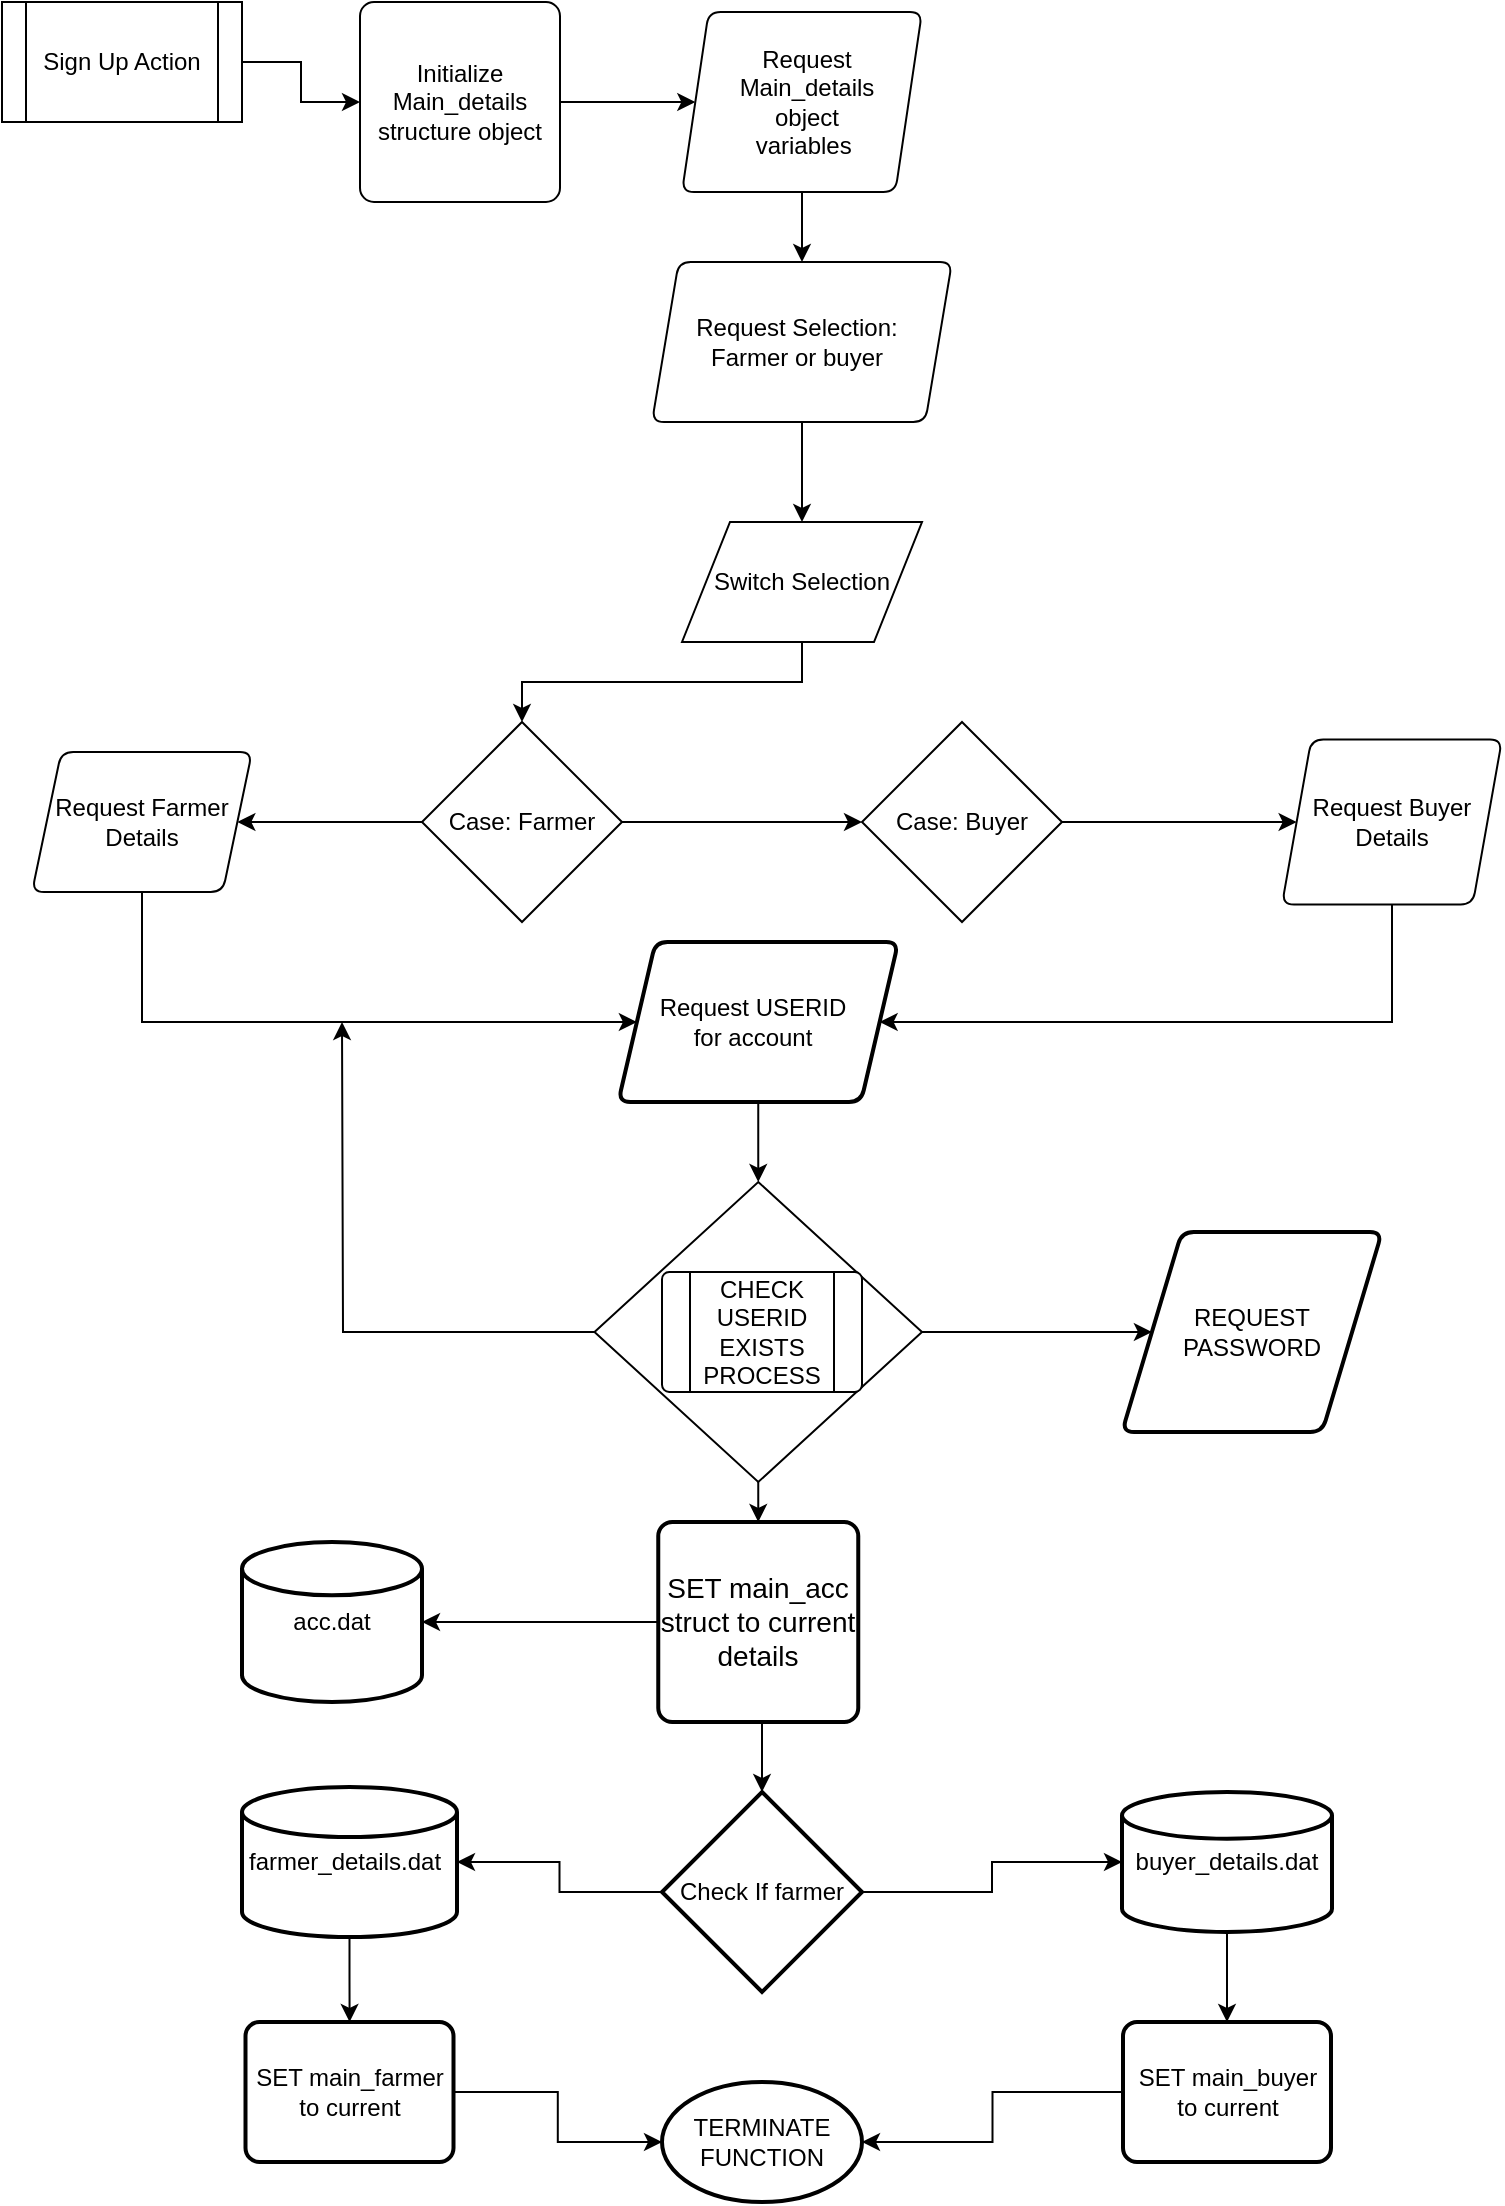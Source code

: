 <mxfile version="13.1.3" type="github"><diagram id="C5RBs43oDa-KdzZeNtuy" name="Page-1"><mxGraphModel dx="1730" dy="885" grid="1" gridSize="10" guides="1" tooltips="1" connect="1" arrows="1" fold="1" page="1" pageScale="1" pageWidth="827" pageHeight="1169" math="0" shadow="0"><root><mxCell id="WIyWlLk6GJQsqaUBKTNV-0"/><mxCell id="WIyWlLk6GJQsqaUBKTNV-1" parent="WIyWlLk6GJQsqaUBKTNV-0"/><mxCell id="VbChTKFuJ5i-f_LWvNHz-31" value="" style="edgeStyle=orthogonalEdgeStyle;rounded=0;orthogonalLoop=1;jettySize=auto;html=1;" edge="1" parent="WIyWlLk6GJQsqaUBKTNV-1" source="VbChTKFuJ5i-f_LWvNHz-0" target="VbChTKFuJ5i-f_LWvNHz-2"><mxGeometry relative="1" as="geometry"/></mxCell><mxCell id="VbChTKFuJ5i-f_LWvNHz-0" value="Sign Up Action" style="shape=process;whiteSpace=wrap;html=1;backgroundOutline=1;" vertex="1" parent="WIyWlLk6GJQsqaUBKTNV-1"><mxGeometry x="50" y="30" width="120" height="60" as="geometry"/></mxCell><mxCell id="VbChTKFuJ5i-f_LWvNHz-32" value="" style="edgeStyle=orthogonalEdgeStyle;rounded=0;orthogonalLoop=1;jettySize=auto;html=1;" edge="1" parent="WIyWlLk6GJQsqaUBKTNV-1" source="VbChTKFuJ5i-f_LWvNHz-2" target="VbChTKFuJ5i-f_LWvNHz-3"><mxGeometry relative="1" as="geometry"/></mxCell><mxCell id="VbChTKFuJ5i-f_LWvNHz-2" value="Initialize Main_details structure object" style="rounded=1;whiteSpace=wrap;html=1;absoluteArcSize=1;arcSize=14;strokeWidth=1;" vertex="1" parent="WIyWlLk6GJQsqaUBKTNV-1"><mxGeometry x="229" y="30" width="100" height="100" as="geometry"/></mxCell><mxCell id="VbChTKFuJ5i-f_LWvNHz-33" value="" style="edgeStyle=orthogonalEdgeStyle;rounded=0;orthogonalLoop=1;jettySize=auto;html=1;" edge="1" parent="WIyWlLk6GJQsqaUBKTNV-1" source="VbChTKFuJ5i-f_LWvNHz-3" target="VbChTKFuJ5i-f_LWvNHz-7"><mxGeometry relative="1" as="geometry"/></mxCell><mxCell id="VbChTKFuJ5i-f_LWvNHz-3" value="Request Main_details object variables&amp;nbsp;" style="shape=parallelogram;html=1;strokeWidth=1;perimeter=parallelogramPerimeter;whiteSpace=wrap;rounded=1;arcSize=12;size=0.111;spacingLeft=20;spacingRight=15;" vertex="1" parent="WIyWlLk6GJQsqaUBKTNV-1"><mxGeometry x="390" y="35" width="120" height="90" as="geometry"/></mxCell><mxCell id="VbChTKFuJ5i-f_LWvNHz-35" value="" style="edgeStyle=orthogonalEdgeStyle;rounded=0;orthogonalLoop=1;jettySize=auto;html=1;" edge="1" parent="WIyWlLk6GJQsqaUBKTNV-1" source="VbChTKFuJ5i-f_LWvNHz-7" target="VbChTKFuJ5i-f_LWvNHz-8"><mxGeometry relative="1" as="geometry"/></mxCell><mxCell id="VbChTKFuJ5i-f_LWvNHz-7" value="Request Selection: Farmer or buyer" style="shape=parallelogram;html=1;strokeWidth=1;perimeter=parallelogramPerimeter;whiteSpace=wrap;rounded=1;arcSize=12;size=0.089;spacingLeft=15;spacingRight=20;" vertex="1" parent="WIyWlLk6GJQsqaUBKTNV-1"><mxGeometry x="375" y="160" width="150" height="80" as="geometry"/></mxCell><mxCell id="VbChTKFuJ5i-f_LWvNHz-17" style="edgeStyle=orthogonalEdgeStyle;rounded=0;orthogonalLoop=1;jettySize=auto;html=1;exitX=0.5;exitY=1;exitDx=0;exitDy=0;" edge="1" parent="WIyWlLk6GJQsqaUBKTNV-1" source="VbChTKFuJ5i-f_LWvNHz-8" target="VbChTKFuJ5i-f_LWvNHz-13"><mxGeometry relative="1" as="geometry"><Array as="points"><mxPoint x="450" y="370"/><mxPoint x="310" y="370"/></Array></mxGeometry></mxCell><mxCell id="VbChTKFuJ5i-f_LWvNHz-8" value="Switch Selection" style="shape=parallelogram;perimeter=parallelogramPerimeter;whiteSpace=wrap;html=1;" vertex="1" parent="WIyWlLk6GJQsqaUBKTNV-1"><mxGeometry x="390" y="290" width="120" height="60" as="geometry"/></mxCell><mxCell id="VbChTKFuJ5i-f_LWvNHz-18" style="edgeStyle=orthogonalEdgeStyle;rounded=0;orthogonalLoop=1;jettySize=auto;html=1;exitX=1;exitY=0.5;exitDx=0;exitDy=0;exitPerimeter=0;entryX=0;entryY=0.5;entryDx=0;entryDy=0;entryPerimeter=0;" edge="1" parent="WIyWlLk6GJQsqaUBKTNV-1" source="VbChTKFuJ5i-f_LWvNHz-13" target="VbChTKFuJ5i-f_LWvNHz-16"><mxGeometry relative="1" as="geometry"/></mxCell><mxCell id="VbChTKFuJ5i-f_LWvNHz-19" style="edgeStyle=orthogonalEdgeStyle;rounded=0;orthogonalLoop=1;jettySize=auto;html=1;exitX=0;exitY=0.5;exitDx=0;exitDy=0;exitPerimeter=0;entryX=1;entryY=0.5;entryDx=0;entryDy=0;" edge="1" parent="WIyWlLk6GJQsqaUBKTNV-1" source="VbChTKFuJ5i-f_LWvNHz-13" target="VbChTKFuJ5i-f_LWvNHz-15"><mxGeometry relative="1" as="geometry"/></mxCell><mxCell id="VbChTKFuJ5i-f_LWvNHz-13" value="Case: Farmer" style="strokeWidth=1;html=1;shape=mxgraph.flowchart.decision;whiteSpace=wrap;" vertex="1" parent="WIyWlLk6GJQsqaUBKTNV-1"><mxGeometry x="260" y="390" width="100" height="100" as="geometry"/></mxCell><mxCell id="VbChTKFuJ5i-f_LWvNHz-23" style="edgeStyle=orthogonalEdgeStyle;rounded=0;orthogonalLoop=1;jettySize=auto;html=1;exitX=0.5;exitY=1;exitDx=0;exitDy=0;entryX=0;entryY=0.5;entryDx=0;entryDy=0;" edge="1" parent="WIyWlLk6GJQsqaUBKTNV-1" source="VbChTKFuJ5i-f_LWvNHz-15" target="VbChTKFuJ5i-f_LWvNHz-22"><mxGeometry relative="1" as="geometry"><Array as="points"><mxPoint x="120" y="540"/></Array></mxGeometry></mxCell><mxCell id="VbChTKFuJ5i-f_LWvNHz-15" value="Request Farmer Details" style="shape=parallelogram;html=1;strokeWidth=1;perimeter=parallelogramPerimeter;whiteSpace=wrap;rounded=1;arcSize=12;size=0.133;" vertex="1" parent="WIyWlLk6GJQsqaUBKTNV-1"><mxGeometry x="65" y="405" width="110" height="70" as="geometry"/></mxCell><mxCell id="VbChTKFuJ5i-f_LWvNHz-21" style="edgeStyle=orthogonalEdgeStyle;rounded=0;orthogonalLoop=1;jettySize=auto;html=1;exitX=1;exitY=0.5;exitDx=0;exitDy=0;exitPerimeter=0;entryX=0;entryY=0.5;entryDx=0;entryDy=0;" edge="1" parent="WIyWlLk6GJQsqaUBKTNV-1" source="VbChTKFuJ5i-f_LWvNHz-16" target="VbChTKFuJ5i-f_LWvNHz-20"><mxGeometry relative="1" as="geometry"/></mxCell><mxCell id="VbChTKFuJ5i-f_LWvNHz-16" value="Case: Buyer" style="strokeWidth=1;html=1;shape=mxgraph.flowchart.decision;whiteSpace=wrap;" vertex="1" parent="WIyWlLk6GJQsqaUBKTNV-1"><mxGeometry x="480" y="390" width="100" height="100" as="geometry"/></mxCell><mxCell id="VbChTKFuJ5i-f_LWvNHz-24" style="edgeStyle=orthogonalEdgeStyle;rounded=0;orthogonalLoop=1;jettySize=auto;html=1;entryX=1;entryY=0.5;entryDx=0;entryDy=0;" edge="1" parent="WIyWlLk6GJQsqaUBKTNV-1" source="VbChTKFuJ5i-f_LWvNHz-20" target="VbChTKFuJ5i-f_LWvNHz-22"><mxGeometry relative="1" as="geometry"><Array as="points"><mxPoint x="745" y="540"/><mxPoint x="491" y="540"/></Array></mxGeometry></mxCell><mxCell id="VbChTKFuJ5i-f_LWvNHz-20" value="Request Buyer Details" style="shape=parallelogram;html=1;strokeWidth=1;perimeter=parallelogramPerimeter;whiteSpace=wrap;rounded=1;arcSize=12;size=0.133;" vertex="1" parent="WIyWlLk6GJQsqaUBKTNV-1"><mxGeometry x="690" y="398.75" width="110" height="82.5" as="geometry"/></mxCell><mxCell id="VbChTKFuJ5i-f_LWvNHz-30" style="edgeStyle=orthogonalEdgeStyle;rounded=0;orthogonalLoop=1;jettySize=auto;html=1;exitX=0.5;exitY=1;exitDx=0;exitDy=0;entryX=0.5;entryY=0;entryDx=0;entryDy=0;" edge="1" parent="WIyWlLk6GJQsqaUBKTNV-1" source="VbChTKFuJ5i-f_LWvNHz-22" target="VbChTKFuJ5i-f_LWvNHz-25"><mxGeometry relative="1" as="geometry"/></mxCell><mxCell id="VbChTKFuJ5i-f_LWvNHz-22" value="Request USERID for account" style="shape=parallelogram;html=1;strokeWidth=2;perimeter=parallelogramPerimeter;whiteSpace=wrap;rounded=1;arcSize=12;size=0.133;spacingLeft=15;spacingRight=20;" vertex="1" parent="WIyWlLk6GJQsqaUBKTNV-1"><mxGeometry x="358.13" y="500" width="140" height="80" as="geometry"/></mxCell><mxCell id="VbChTKFuJ5i-f_LWvNHz-28" style="edgeStyle=orthogonalEdgeStyle;rounded=0;orthogonalLoop=1;jettySize=auto;html=1;" edge="1" parent="WIyWlLk6GJQsqaUBKTNV-1" source="VbChTKFuJ5i-f_LWvNHz-25"><mxGeometry relative="1" as="geometry"><mxPoint x="220" y="540" as="targetPoint"/></mxGeometry></mxCell><mxCell id="VbChTKFuJ5i-f_LWvNHz-39" value="" style="edgeStyle=orthogonalEdgeStyle;rounded=0;orthogonalLoop=1;jettySize=auto;html=1;" edge="1" parent="WIyWlLk6GJQsqaUBKTNV-1" source="VbChTKFuJ5i-f_LWvNHz-25" target="VbChTKFuJ5i-f_LWvNHz-36"><mxGeometry relative="1" as="geometry"/></mxCell><mxCell id="VbChTKFuJ5i-f_LWvNHz-49" style="edgeStyle=orthogonalEdgeStyle;rounded=0;orthogonalLoop=1;jettySize=auto;html=1;exitX=0.5;exitY=1;exitDx=0;exitDy=0;entryX=0.5;entryY=0;entryDx=0;entryDy=0;" edge="1" parent="WIyWlLk6GJQsqaUBKTNV-1" source="VbChTKFuJ5i-f_LWvNHz-25" target="VbChTKFuJ5i-f_LWvNHz-42"><mxGeometry relative="1" as="geometry"/></mxCell><mxCell id="VbChTKFuJ5i-f_LWvNHz-25" value="" style="rhombus;whiteSpace=wrap;html=1;strokeWidth=1;" vertex="1" parent="WIyWlLk6GJQsqaUBKTNV-1"><mxGeometry x="346.25" y="620" width="163.75" height="150" as="geometry"/></mxCell><mxCell id="VbChTKFuJ5i-f_LWvNHz-26" value="CHECK USERID EXISTS PROCESS" style="verticalLabelPosition=middle;verticalAlign=middle;html=1;shape=process;whiteSpace=wrap;rounded=1;size=0.14;arcSize=6;strokeWidth=1;labelPosition=center;align=center;" vertex="1" parent="WIyWlLk6GJQsqaUBKTNV-1"><mxGeometry x="380" y="665" width="100" height="60" as="geometry"/></mxCell><mxCell id="VbChTKFuJ5i-f_LWvNHz-36" value="REQUEST PASSWORD" style="shape=parallelogram;html=1;strokeWidth=2;perimeter=parallelogramPerimeter;whiteSpace=wrap;rounded=1;arcSize=12;size=0.23;" vertex="1" parent="WIyWlLk6GJQsqaUBKTNV-1"><mxGeometry x="610" y="645" width="130" height="100" as="geometry"/></mxCell><mxCell id="VbChTKFuJ5i-f_LWvNHz-44" style="edgeStyle=orthogonalEdgeStyle;rounded=0;orthogonalLoop=1;jettySize=auto;html=1;exitX=0;exitY=0.5;exitDx=0;exitDy=0;entryX=1;entryY=0.5;entryDx=0;entryDy=0;entryPerimeter=0;" edge="1" parent="WIyWlLk6GJQsqaUBKTNV-1" source="VbChTKFuJ5i-f_LWvNHz-42" target="VbChTKFuJ5i-f_LWvNHz-43"><mxGeometry relative="1" as="geometry"/></mxCell><mxCell id="VbChTKFuJ5i-f_LWvNHz-50" style="edgeStyle=orthogonalEdgeStyle;rounded=0;orthogonalLoop=1;jettySize=auto;html=1;exitX=0.5;exitY=1;exitDx=0;exitDy=0;entryX=0.5;entryY=0;entryDx=0;entryDy=0;entryPerimeter=0;" edge="1" parent="WIyWlLk6GJQsqaUBKTNV-1" source="VbChTKFuJ5i-f_LWvNHz-42" target="VbChTKFuJ5i-f_LWvNHz-45"><mxGeometry relative="1" as="geometry"/></mxCell><mxCell id="VbChTKFuJ5i-f_LWvNHz-42" value="&lt;font style=&quot;font-size: 14px&quot;&gt;SET main_acc struct to current details&lt;/font&gt;" style="rounded=1;whiteSpace=wrap;html=1;absoluteArcSize=1;arcSize=14;strokeWidth=2;" vertex="1" parent="WIyWlLk6GJQsqaUBKTNV-1"><mxGeometry x="378.13" y="790" width="100" height="100" as="geometry"/></mxCell><mxCell id="VbChTKFuJ5i-f_LWvNHz-43" value="acc.dat" style="strokeWidth=2;html=1;shape=mxgraph.flowchart.database;whiteSpace=wrap;" vertex="1" parent="WIyWlLk6GJQsqaUBKTNV-1"><mxGeometry x="170" y="800" width="90" height="80" as="geometry"/></mxCell><mxCell id="VbChTKFuJ5i-f_LWvNHz-48" style="edgeStyle=orthogonalEdgeStyle;rounded=0;orthogonalLoop=1;jettySize=auto;html=1;entryX=1;entryY=0.5;entryDx=0;entryDy=0;entryPerimeter=0;" edge="1" parent="WIyWlLk6GJQsqaUBKTNV-1" source="VbChTKFuJ5i-f_LWvNHz-45" target="VbChTKFuJ5i-f_LWvNHz-46"><mxGeometry relative="1" as="geometry"/></mxCell><mxCell id="VbChTKFuJ5i-f_LWvNHz-52" style="edgeStyle=orthogonalEdgeStyle;rounded=0;orthogonalLoop=1;jettySize=auto;html=1;entryX=0;entryY=0.5;entryDx=0;entryDy=0;entryPerimeter=0;" edge="1" parent="WIyWlLk6GJQsqaUBKTNV-1" source="VbChTKFuJ5i-f_LWvNHz-45" target="VbChTKFuJ5i-f_LWvNHz-51"><mxGeometry relative="1" as="geometry"/></mxCell><mxCell id="VbChTKFuJ5i-f_LWvNHz-45" value="Check If farmer" style="strokeWidth=2;html=1;shape=mxgraph.flowchart.decision;whiteSpace=wrap;" vertex="1" parent="WIyWlLk6GJQsqaUBKTNV-1"><mxGeometry x="380" y="925" width="100" height="100" as="geometry"/></mxCell><mxCell id="VbChTKFuJ5i-f_LWvNHz-59" value="" style="edgeStyle=orthogonalEdgeStyle;rounded=0;orthogonalLoop=1;jettySize=auto;html=1;" edge="1" parent="WIyWlLk6GJQsqaUBKTNV-1" source="VbChTKFuJ5i-f_LWvNHz-46" target="VbChTKFuJ5i-f_LWvNHz-54"><mxGeometry relative="1" as="geometry"/></mxCell><mxCell id="VbChTKFuJ5i-f_LWvNHz-46" value="&lt;p style=&quot;line-height: 120%&quot;&gt;farmer_details.dat&lt;/p&gt;" style="strokeWidth=2;html=1;shape=mxgraph.flowchart.database;whiteSpace=wrap;spacingLeft=15;spacingRight=20;" vertex="1" parent="WIyWlLk6GJQsqaUBKTNV-1"><mxGeometry x="170" y="922.5" width="107.5" height="75" as="geometry"/></mxCell><mxCell id="VbChTKFuJ5i-f_LWvNHz-60" value="" style="edgeStyle=orthogonalEdgeStyle;rounded=0;orthogonalLoop=1;jettySize=auto;html=1;" edge="1" parent="WIyWlLk6GJQsqaUBKTNV-1" source="VbChTKFuJ5i-f_LWvNHz-51" target="VbChTKFuJ5i-f_LWvNHz-55"><mxGeometry relative="1" as="geometry"/></mxCell><mxCell id="VbChTKFuJ5i-f_LWvNHz-51" value="buyer_details.dat" style="strokeWidth=2;html=1;shape=mxgraph.flowchart.database;whiteSpace=wrap;" vertex="1" parent="WIyWlLk6GJQsqaUBKTNV-1"><mxGeometry x="610" y="925" width="105" height="70" as="geometry"/></mxCell><mxCell id="VbChTKFuJ5i-f_LWvNHz-53" value="TERMINATE FUNCTION" style="strokeWidth=2;html=1;shape=mxgraph.flowchart.start_1;whiteSpace=wrap;" vertex="1" parent="WIyWlLk6GJQsqaUBKTNV-1"><mxGeometry x="380" y="1070" width="100" height="60" as="geometry"/></mxCell><mxCell id="VbChTKFuJ5i-f_LWvNHz-64" style="edgeStyle=orthogonalEdgeStyle;rounded=0;orthogonalLoop=1;jettySize=auto;html=1;entryX=0;entryY=0.5;entryDx=0;entryDy=0;entryPerimeter=0;" edge="1" parent="WIyWlLk6GJQsqaUBKTNV-1" source="VbChTKFuJ5i-f_LWvNHz-54" target="VbChTKFuJ5i-f_LWvNHz-53"><mxGeometry relative="1" as="geometry"/></mxCell><mxCell id="VbChTKFuJ5i-f_LWvNHz-54" value="SET main_farmer to current" style="rounded=1;whiteSpace=wrap;html=1;absoluteArcSize=1;arcSize=14;strokeWidth=2;" vertex="1" parent="WIyWlLk6GJQsqaUBKTNV-1"><mxGeometry x="171.75" y="1040" width="104" height="70" as="geometry"/></mxCell><mxCell id="VbChTKFuJ5i-f_LWvNHz-63" style="edgeStyle=orthogonalEdgeStyle;rounded=0;orthogonalLoop=1;jettySize=auto;html=1;entryX=1;entryY=0.5;entryDx=0;entryDy=0;entryPerimeter=0;" edge="1" parent="WIyWlLk6GJQsqaUBKTNV-1" source="VbChTKFuJ5i-f_LWvNHz-55" target="VbChTKFuJ5i-f_LWvNHz-53"><mxGeometry relative="1" as="geometry"/></mxCell><mxCell id="VbChTKFuJ5i-f_LWvNHz-55" value="SET main_buyer to current" style="rounded=1;whiteSpace=wrap;html=1;absoluteArcSize=1;arcSize=14;strokeWidth=2;" vertex="1" parent="WIyWlLk6GJQsqaUBKTNV-1"><mxGeometry x="610.5" y="1040" width="104" height="70" as="geometry"/></mxCell></root></mxGraphModel></diagram></mxfile>